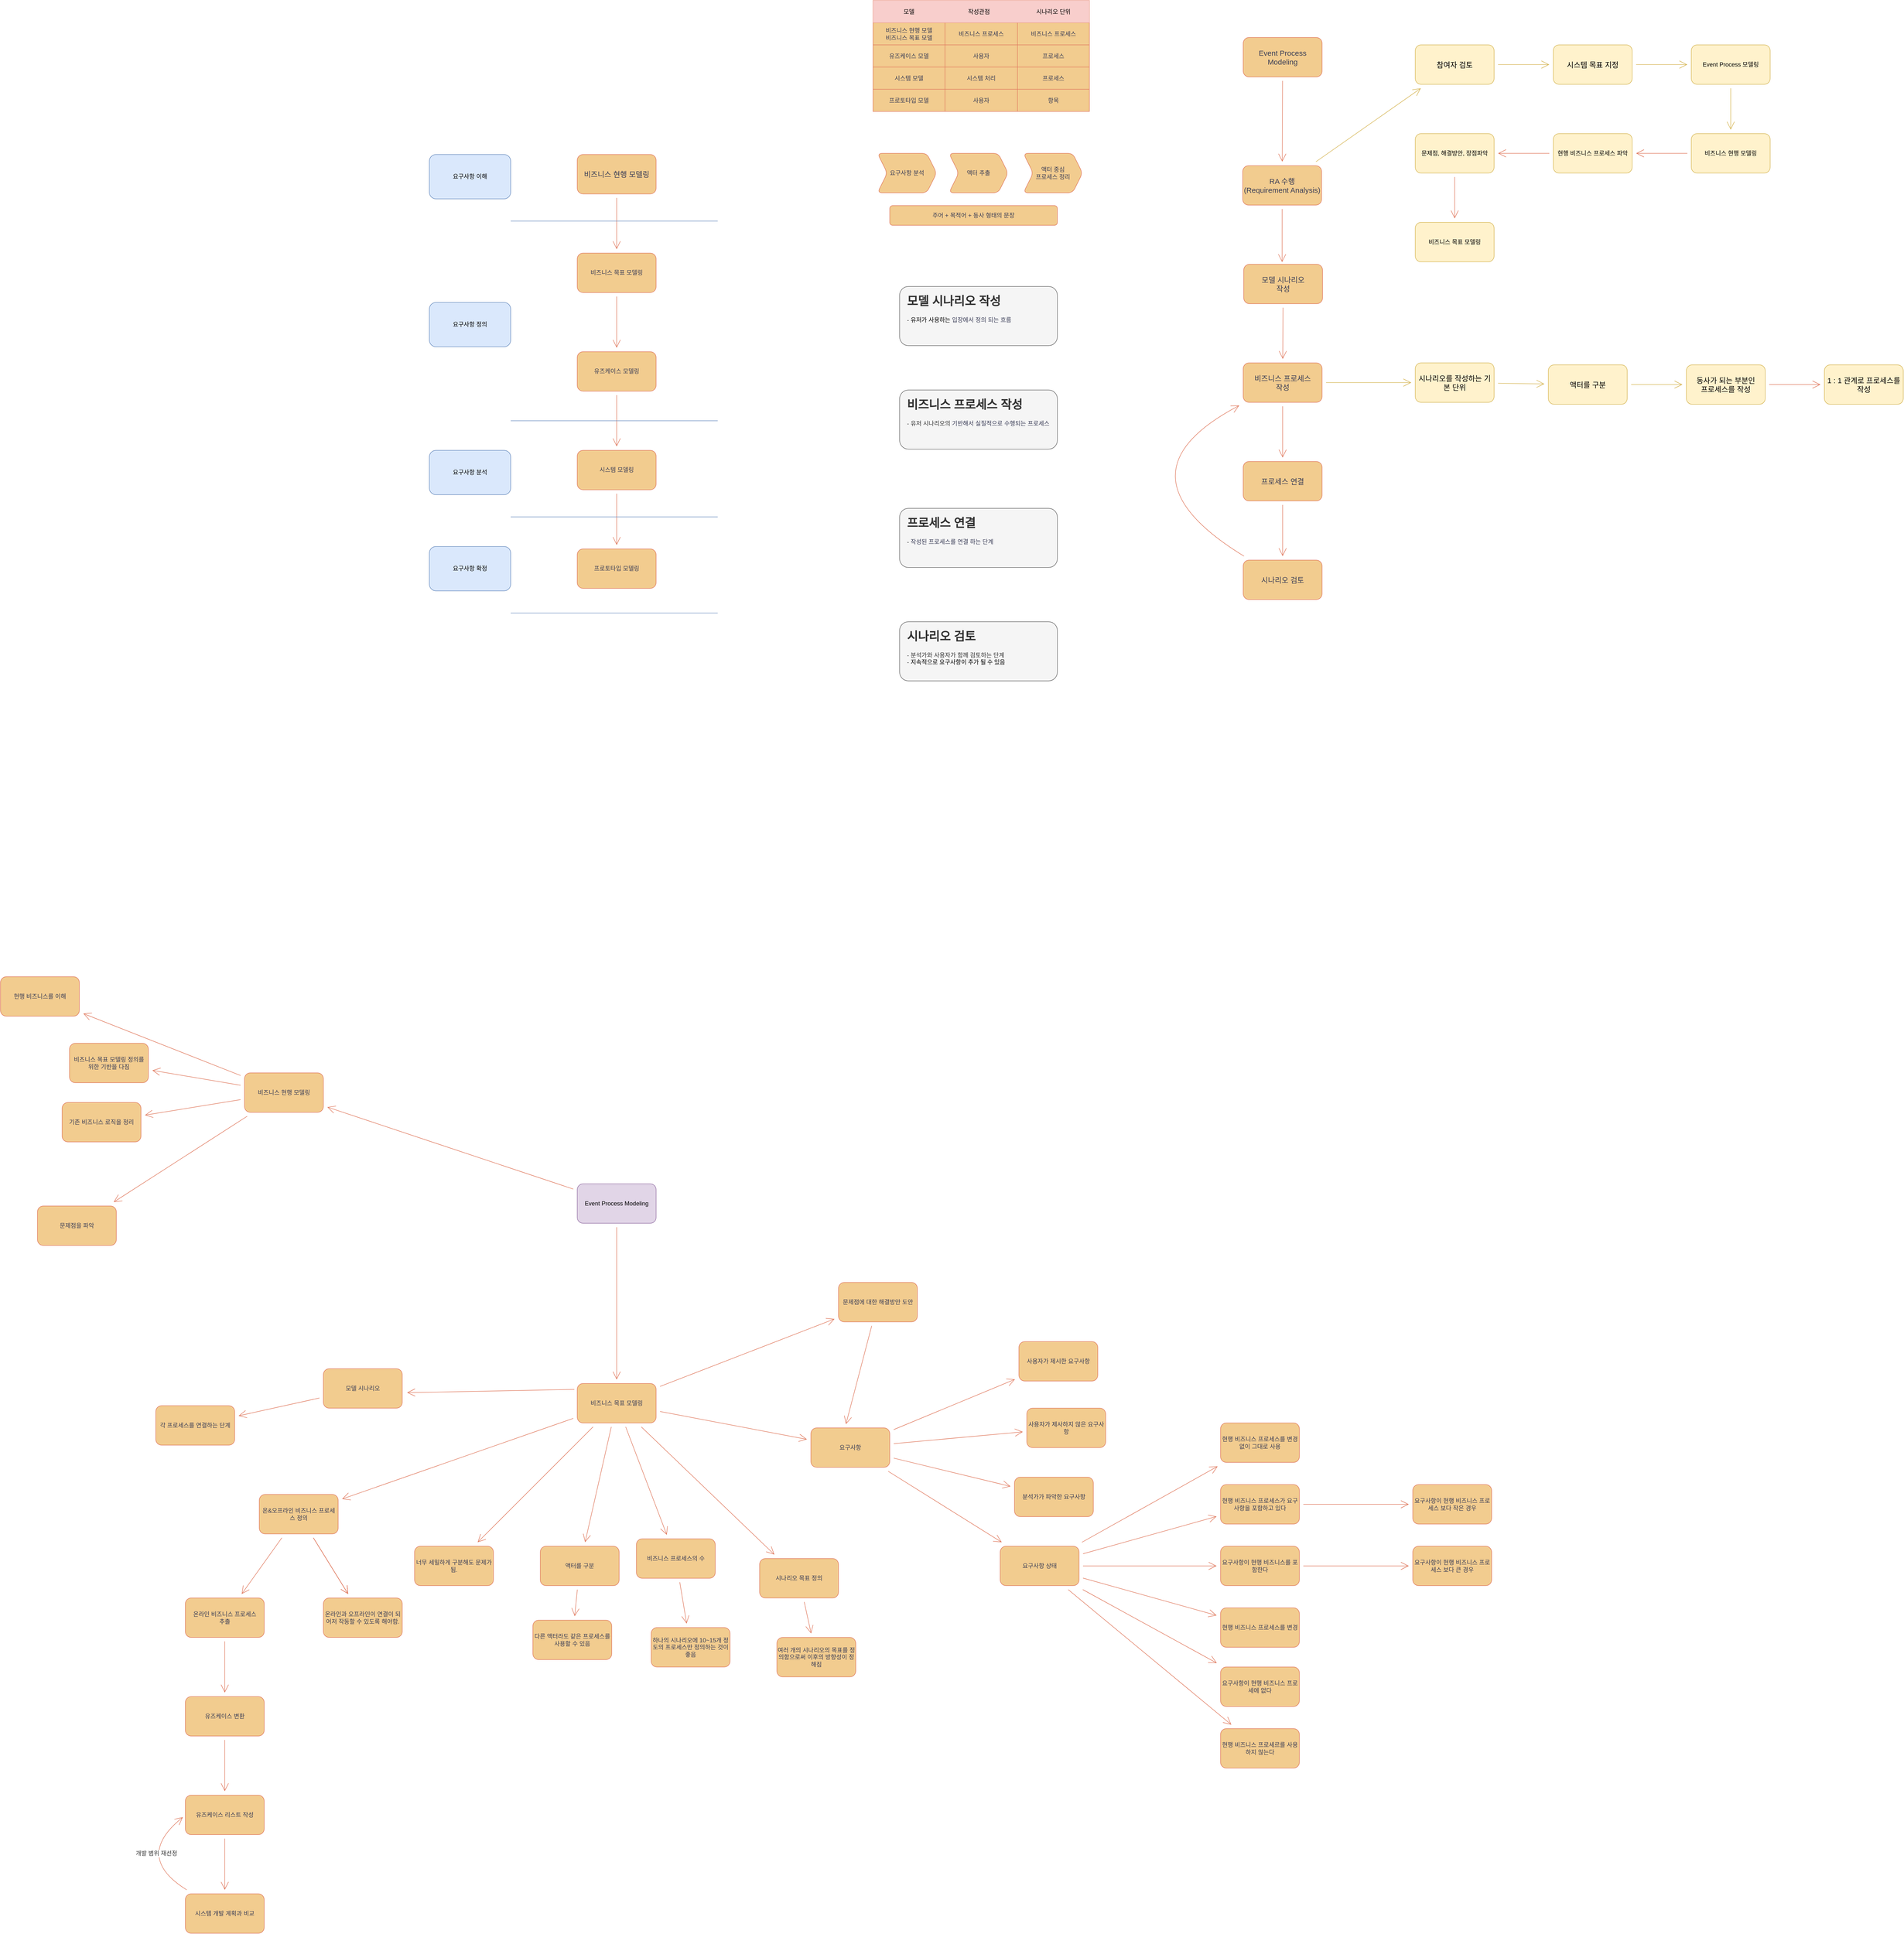 <mxfile version="22.1.9" type="github">
  <diagram name="페이지-1" id="dvB39oBr4QtcS7D_-clN">
    <mxGraphModel dx="4717" dy="1934" grid="1" gridSize="15" guides="1" tooltips="1" connect="1" arrows="1" fold="1" page="0" pageScale="1" pageWidth="827" pageHeight="1169" math="0" shadow="0">
      <root>
        <mxCell id="0" />
        <mxCell id="1" parent="0" />
        <mxCell id="vL9_h5r1cBpTkOoQFscT-86" value="" style="edgeStyle=none;curved=1;rounded=0;orthogonalLoop=1;jettySize=auto;html=1;strokeColor=#E07A5F;fontFamily=Helvetica;fontSize=12;fontColor=#333333;endArrow=open;startSize=14;endSize=14;sourcePerimeterSpacing=8;targetPerimeterSpacing=8;fillColor=#F2CC8F;" edge="1" parent="1" source="vL9_h5r1cBpTkOoQFscT-1" target="vL9_h5r1cBpTkOoQFscT-85">
          <mxGeometry relative="1" as="geometry" />
        </mxCell>
        <mxCell id="vL9_h5r1cBpTkOoQFscT-1" value="&lt;span style=&quot;font-size: 15px;&quot;&gt;Event Process&lt;br&gt;Modeling&lt;br&gt;&lt;/span&gt;" style="rounded=1;whiteSpace=wrap;html=1;labelBackgroundColor=none;fillColor=#F2CC8F;strokeColor=#E07A5F;fontColor=#393C56;" vertex="1" parent="1">
          <mxGeometry x="706" y="-120" width="160" height="80" as="geometry" />
        </mxCell>
        <mxCell id="vL9_h5r1cBpTkOoQFscT-7" value="" style="edgeStyle=none;curved=1;rounded=0;orthogonalLoop=1;jettySize=auto;html=1;strokeColor=#E07A5F;fontFamily=Helvetica;fontSize=12;fontColor=default;endArrow=open;startSize=14;endSize=14;sourcePerimeterSpacing=8;targetPerimeterSpacing=8;labelBackgroundColor=none;" edge="1" parent="1" source="vL9_h5r1cBpTkOoQFscT-4" target="vL9_h5r1cBpTkOoQFscT-6">
          <mxGeometry relative="1" as="geometry" />
        </mxCell>
        <mxCell id="vL9_h5r1cBpTkOoQFscT-4" value="&lt;span style=&quot;font-size: 15px;&quot;&gt;모델 시나리오&lt;br&gt;작성&lt;br&gt;&lt;/span&gt;" style="rounded=1;whiteSpace=wrap;html=1;labelBackgroundColor=none;fillColor=#F2CC8F;strokeColor=#E07A5F;fontColor=#393C56;" vertex="1" parent="1">
          <mxGeometry x="707" y="340" width="160" height="80" as="geometry" />
        </mxCell>
        <mxCell id="vL9_h5r1cBpTkOoQFscT-38" value="" style="edgeStyle=none;curved=1;rounded=0;orthogonalLoop=1;jettySize=auto;html=1;strokeColor=#d6b656;fontFamily=Helvetica;fontSize=12;fontColor=#393C56;endArrow=open;startSize=14;endSize=14;sourcePerimeterSpacing=8;targetPerimeterSpacing=8;fillColor=#fff2cc;" edge="1" parent="1" source="vL9_h5r1cBpTkOoQFscT-6" target="vL9_h5r1cBpTkOoQFscT-37">
          <mxGeometry relative="1" as="geometry" />
        </mxCell>
        <mxCell id="vL9_h5r1cBpTkOoQFscT-61" value="" style="edgeStyle=none;curved=1;rounded=0;orthogonalLoop=1;jettySize=auto;html=1;strokeColor=#E07A5F;fontFamily=Helvetica;fontSize=12;fontColor=#393C56;endArrow=open;startSize=14;endSize=14;sourcePerimeterSpacing=8;targetPerimeterSpacing=8;fillColor=#F2CC8F;" edge="1" parent="1" source="vL9_h5r1cBpTkOoQFscT-6" target="vL9_h5r1cBpTkOoQFscT-60">
          <mxGeometry relative="1" as="geometry" />
        </mxCell>
        <mxCell id="vL9_h5r1cBpTkOoQFscT-6" value="&lt;font style=&quot;font-size: 15px;&quot;&gt;비즈니스 프로세스&lt;br&gt;작성&lt;br&gt;&lt;/font&gt;" style="rounded=1;whiteSpace=wrap;html=1;labelBackgroundColor=none;fillColor=#F2CC8F;strokeColor=#E07A5F;fontColor=#393C56;" vertex="1" parent="1">
          <mxGeometry x="706" y="540" width="160" height="80" as="geometry" />
        </mxCell>
        <mxCell id="vL9_h5r1cBpTkOoQFscT-15" value="" style="shape=table;startSize=0;container=1;collapsible=0;childLayout=tableLayout;rounded=1;labelBackgroundColor=none;strokeColor=#E07A5F;align=center;verticalAlign=middle;fontFamily=Helvetica;fontSize=12;fontColor=#393C56;fillColor=#F2CC8F;html=1;" vertex="1" parent="1">
          <mxGeometry x="-45" y="-195" width="439" height="225" as="geometry" />
        </mxCell>
        <mxCell id="vL9_h5r1cBpTkOoQFscT-16" value="" style="shape=tableRow;horizontal=0;startSize=0;swimlaneHead=0;swimlaneBody=0;strokeColor=inherit;top=0;left=0;bottom=0;right=0;collapsible=0;dropTarget=0;fillColor=none;points=[[0,0.5],[1,0.5]];portConstraint=eastwest;rounded=1;labelBackgroundColor=none;align=center;verticalAlign=middle;fontFamily=Helvetica;fontSize=12;fontColor=#393C56;html=1;" vertex="1" parent="vL9_h5r1cBpTkOoQFscT-15">
          <mxGeometry width="439" height="45" as="geometry" />
        </mxCell>
        <mxCell id="vL9_h5r1cBpTkOoQFscT-17" value="모델" style="shape=partialRectangle;html=1;whiteSpace=wrap;connectable=0;strokeColor=#b85450;overflow=hidden;fillColor=#f8cecc;top=0;left=0;bottom=0;right=0;pointerEvents=1;rounded=1;labelBackgroundColor=none;align=center;verticalAlign=middle;fontFamily=Helvetica;fontSize=12;" vertex="1" parent="vL9_h5r1cBpTkOoQFscT-16">
          <mxGeometry width="146" height="45" as="geometry">
            <mxRectangle width="146" height="45" as="alternateBounds" />
          </mxGeometry>
        </mxCell>
        <mxCell id="vL9_h5r1cBpTkOoQFscT-18" value="작성관점&lt;span style=&quot;white-space: pre;&quot;&gt;&#x9;&lt;/span&gt;" style="shape=partialRectangle;html=1;whiteSpace=wrap;connectable=0;strokeColor=#b85450;overflow=hidden;fillColor=#f8cecc;top=0;left=0;bottom=0;right=0;pointerEvents=1;rounded=1;labelBackgroundColor=none;align=center;verticalAlign=middle;fontFamily=Helvetica;fontSize=12;" vertex="1" parent="vL9_h5r1cBpTkOoQFscT-16">
          <mxGeometry x="146" width="147" height="45" as="geometry">
            <mxRectangle width="147" height="45" as="alternateBounds" />
          </mxGeometry>
        </mxCell>
        <mxCell id="vL9_h5r1cBpTkOoQFscT-19" value="시나리오 단위" style="shape=partialRectangle;html=1;whiteSpace=wrap;connectable=0;strokeColor=#b85450;overflow=hidden;fillColor=#f8cecc;top=0;left=0;bottom=0;right=0;pointerEvents=1;rounded=1;labelBackgroundColor=none;align=center;verticalAlign=middle;fontFamily=Helvetica;fontSize=12;" vertex="1" parent="vL9_h5r1cBpTkOoQFscT-16">
          <mxGeometry x="293" width="146" height="45" as="geometry">
            <mxRectangle width="146" height="45" as="alternateBounds" />
          </mxGeometry>
        </mxCell>
        <mxCell id="vL9_h5r1cBpTkOoQFscT-20" value="" style="shape=tableRow;horizontal=0;startSize=0;swimlaneHead=0;swimlaneBody=0;strokeColor=inherit;top=0;left=0;bottom=0;right=0;collapsible=0;dropTarget=0;fillColor=none;points=[[0,0.5],[1,0.5]];portConstraint=eastwest;rounded=1;labelBackgroundColor=none;align=center;verticalAlign=middle;fontFamily=Helvetica;fontSize=12;fontColor=#393C56;html=1;" vertex="1" parent="vL9_h5r1cBpTkOoQFscT-15">
          <mxGeometry y="45" width="439" height="45" as="geometry" />
        </mxCell>
        <mxCell id="vL9_h5r1cBpTkOoQFscT-21" value="비즈니스 현행 모델&lt;br&gt;비즈니스 목표 모델" style="shape=partialRectangle;html=1;whiteSpace=wrap;connectable=0;strokeColor=inherit;overflow=hidden;fillColor=none;top=0;left=0;bottom=0;right=0;pointerEvents=1;rounded=1;labelBackgroundColor=none;align=center;verticalAlign=middle;fontFamily=Helvetica;fontSize=12;fontColor=#393C56;" vertex="1" parent="vL9_h5r1cBpTkOoQFscT-20">
          <mxGeometry width="146" height="45" as="geometry">
            <mxRectangle width="146" height="45" as="alternateBounds" />
          </mxGeometry>
        </mxCell>
        <mxCell id="vL9_h5r1cBpTkOoQFscT-22" value="비즈니스 프로세스" style="shape=partialRectangle;html=1;whiteSpace=wrap;connectable=0;strokeColor=inherit;overflow=hidden;fillColor=none;top=0;left=0;bottom=0;right=0;pointerEvents=1;rounded=1;labelBackgroundColor=none;align=center;verticalAlign=middle;fontFamily=Helvetica;fontSize=12;fontColor=#393C56;" vertex="1" parent="vL9_h5r1cBpTkOoQFscT-20">
          <mxGeometry x="146" width="147" height="45" as="geometry">
            <mxRectangle width="147" height="45" as="alternateBounds" />
          </mxGeometry>
        </mxCell>
        <mxCell id="vL9_h5r1cBpTkOoQFscT-23" value="비즈니스 프로세스" style="shape=partialRectangle;html=1;whiteSpace=wrap;connectable=0;strokeColor=inherit;overflow=hidden;fillColor=none;top=0;left=0;bottom=0;right=0;pointerEvents=1;rounded=1;labelBackgroundColor=none;align=center;verticalAlign=middle;fontFamily=Helvetica;fontSize=12;fontColor=#393C56;" vertex="1" parent="vL9_h5r1cBpTkOoQFscT-20">
          <mxGeometry x="293" width="146" height="45" as="geometry">
            <mxRectangle width="146" height="45" as="alternateBounds" />
          </mxGeometry>
        </mxCell>
        <mxCell id="vL9_h5r1cBpTkOoQFscT-24" value="" style="shape=tableRow;horizontal=0;startSize=0;swimlaneHead=0;swimlaneBody=0;strokeColor=inherit;top=0;left=0;bottom=0;right=0;collapsible=0;dropTarget=0;fillColor=none;points=[[0,0.5],[1,0.5]];portConstraint=eastwest;rounded=1;labelBackgroundColor=none;align=center;verticalAlign=middle;fontFamily=Helvetica;fontSize=12;fontColor=#393C56;html=1;" vertex="1" parent="vL9_h5r1cBpTkOoQFscT-15">
          <mxGeometry y="90" width="439" height="45" as="geometry" />
        </mxCell>
        <mxCell id="vL9_h5r1cBpTkOoQFscT-25" value="유즈케이스 모델" style="shape=partialRectangle;html=1;whiteSpace=wrap;connectable=0;strokeColor=inherit;overflow=hidden;fillColor=none;top=0;left=0;bottom=0;right=0;pointerEvents=1;rounded=1;labelBackgroundColor=none;align=center;verticalAlign=middle;fontFamily=Helvetica;fontSize=12;fontColor=#393C56;" vertex="1" parent="vL9_h5r1cBpTkOoQFscT-24">
          <mxGeometry width="146" height="45" as="geometry">
            <mxRectangle width="146" height="45" as="alternateBounds" />
          </mxGeometry>
        </mxCell>
        <mxCell id="vL9_h5r1cBpTkOoQFscT-26" value="사용자" style="shape=partialRectangle;html=1;whiteSpace=wrap;connectable=0;strokeColor=inherit;overflow=hidden;fillColor=none;top=0;left=0;bottom=0;right=0;pointerEvents=1;rounded=1;labelBackgroundColor=none;align=center;verticalAlign=middle;fontFamily=Helvetica;fontSize=12;fontColor=#393C56;" vertex="1" parent="vL9_h5r1cBpTkOoQFscT-24">
          <mxGeometry x="146" width="147" height="45" as="geometry">
            <mxRectangle width="147" height="45" as="alternateBounds" />
          </mxGeometry>
        </mxCell>
        <mxCell id="vL9_h5r1cBpTkOoQFscT-27" value="프로세스" style="shape=partialRectangle;html=1;whiteSpace=wrap;connectable=0;strokeColor=inherit;overflow=hidden;fillColor=none;top=0;left=0;bottom=0;right=0;pointerEvents=1;rounded=1;labelBackgroundColor=none;align=center;verticalAlign=middle;fontFamily=Helvetica;fontSize=12;fontColor=#393C56;" vertex="1" parent="vL9_h5r1cBpTkOoQFscT-24">
          <mxGeometry x="293" width="146" height="45" as="geometry">
            <mxRectangle width="146" height="45" as="alternateBounds" />
          </mxGeometry>
        </mxCell>
        <mxCell id="vL9_h5r1cBpTkOoQFscT-28" value="" style="shape=tableRow;horizontal=0;startSize=0;swimlaneHead=0;swimlaneBody=0;strokeColor=inherit;top=0;left=0;bottom=0;right=0;collapsible=0;dropTarget=0;fillColor=none;points=[[0,0.5],[1,0.5]];portConstraint=eastwest;rounded=1;labelBackgroundColor=none;align=center;verticalAlign=middle;fontFamily=Helvetica;fontSize=12;fontColor=#393C56;html=1;" vertex="1" parent="vL9_h5r1cBpTkOoQFscT-15">
          <mxGeometry y="135" width="439" height="45" as="geometry" />
        </mxCell>
        <mxCell id="vL9_h5r1cBpTkOoQFscT-29" value="시스템 모델" style="shape=partialRectangle;html=1;whiteSpace=wrap;connectable=0;strokeColor=inherit;overflow=hidden;fillColor=none;top=0;left=0;bottom=0;right=0;pointerEvents=1;rounded=1;labelBackgroundColor=none;align=center;verticalAlign=middle;fontFamily=Helvetica;fontSize=12;fontColor=#393C56;" vertex="1" parent="vL9_h5r1cBpTkOoQFscT-28">
          <mxGeometry width="146" height="45" as="geometry">
            <mxRectangle width="146" height="45" as="alternateBounds" />
          </mxGeometry>
        </mxCell>
        <mxCell id="vL9_h5r1cBpTkOoQFscT-30" value="시스템 처리" style="shape=partialRectangle;html=1;whiteSpace=wrap;connectable=0;strokeColor=inherit;overflow=hidden;fillColor=none;top=0;left=0;bottom=0;right=0;pointerEvents=1;rounded=1;labelBackgroundColor=none;align=center;verticalAlign=middle;fontFamily=Helvetica;fontSize=12;fontColor=#393C56;" vertex="1" parent="vL9_h5r1cBpTkOoQFscT-28">
          <mxGeometry x="146" width="147" height="45" as="geometry">
            <mxRectangle width="147" height="45" as="alternateBounds" />
          </mxGeometry>
        </mxCell>
        <mxCell id="vL9_h5r1cBpTkOoQFscT-31" value="프로세스" style="shape=partialRectangle;html=1;whiteSpace=wrap;connectable=0;strokeColor=inherit;overflow=hidden;fillColor=none;top=0;left=0;bottom=0;right=0;pointerEvents=1;rounded=1;labelBackgroundColor=none;align=center;verticalAlign=middle;fontFamily=Helvetica;fontSize=12;fontColor=#393C56;" vertex="1" parent="vL9_h5r1cBpTkOoQFscT-28">
          <mxGeometry x="293" width="146" height="45" as="geometry">
            <mxRectangle width="146" height="45" as="alternateBounds" />
          </mxGeometry>
        </mxCell>
        <mxCell id="vL9_h5r1cBpTkOoQFscT-32" style="shape=tableRow;horizontal=0;startSize=0;swimlaneHead=0;swimlaneBody=0;strokeColor=inherit;top=0;left=0;bottom=0;right=0;collapsible=0;dropTarget=0;fillColor=none;points=[[0,0.5],[1,0.5]];portConstraint=eastwest;rounded=1;labelBackgroundColor=none;align=center;verticalAlign=middle;fontFamily=Helvetica;fontSize=12;fontColor=#393C56;html=1;" vertex="1" parent="vL9_h5r1cBpTkOoQFscT-15">
          <mxGeometry y="180" width="439" height="45" as="geometry" />
        </mxCell>
        <mxCell id="vL9_h5r1cBpTkOoQFscT-33" value="프로토타입 모델" style="shape=partialRectangle;html=1;whiteSpace=wrap;connectable=0;strokeColor=inherit;overflow=hidden;fillColor=none;top=0;left=0;bottom=0;right=0;pointerEvents=1;rounded=1;labelBackgroundColor=none;align=center;verticalAlign=middle;fontFamily=Helvetica;fontSize=12;fontColor=#393C56;" vertex="1" parent="vL9_h5r1cBpTkOoQFscT-32">
          <mxGeometry width="146" height="45" as="geometry">
            <mxRectangle width="146" height="45" as="alternateBounds" />
          </mxGeometry>
        </mxCell>
        <mxCell id="vL9_h5r1cBpTkOoQFscT-34" value="사용자" style="shape=partialRectangle;html=1;whiteSpace=wrap;connectable=0;strokeColor=inherit;overflow=hidden;fillColor=none;top=0;left=0;bottom=0;right=0;pointerEvents=1;rounded=1;labelBackgroundColor=none;align=center;verticalAlign=middle;fontFamily=Helvetica;fontSize=12;fontColor=#393C56;" vertex="1" parent="vL9_h5r1cBpTkOoQFscT-32">
          <mxGeometry x="146" width="147" height="45" as="geometry">
            <mxRectangle width="147" height="45" as="alternateBounds" />
          </mxGeometry>
        </mxCell>
        <mxCell id="vL9_h5r1cBpTkOoQFscT-35" value="항목" style="shape=partialRectangle;html=1;whiteSpace=wrap;connectable=0;strokeColor=inherit;overflow=hidden;fillColor=none;top=0;left=0;bottom=0;right=0;pointerEvents=1;rounded=1;labelBackgroundColor=none;align=center;verticalAlign=middle;fontFamily=Helvetica;fontSize=12;fontColor=#393C56;" vertex="1" parent="vL9_h5r1cBpTkOoQFscT-32">
          <mxGeometry x="293" width="146" height="45" as="geometry">
            <mxRectangle width="146" height="45" as="alternateBounds" />
          </mxGeometry>
        </mxCell>
        <mxCell id="vL9_h5r1cBpTkOoQFscT-44" value="" style="edgeStyle=none;curved=1;rounded=0;orthogonalLoop=1;jettySize=auto;html=1;strokeColor=#d6b656;fontFamily=Helvetica;fontSize=12;fontColor=#393C56;endArrow=open;startSize=14;endSize=14;sourcePerimeterSpacing=8;targetPerimeterSpacing=8;fillColor=#fff2cc;" edge="1" parent="1" source="vL9_h5r1cBpTkOoQFscT-37" target="vL9_h5r1cBpTkOoQFscT-43">
          <mxGeometry relative="1" as="geometry" />
        </mxCell>
        <mxCell id="vL9_h5r1cBpTkOoQFscT-37" value="&lt;font style=&quot;font-size: 15px;&quot;&gt;시나리오를 작성하는 기본 단위&lt;/font&gt;" style="rounded=1;whiteSpace=wrap;html=1;labelBackgroundColor=none;fillColor=#fff2cc;strokeColor=#d6b656;" vertex="1" parent="1">
          <mxGeometry x="1055" y="540" width="160" height="80" as="geometry" />
        </mxCell>
        <mxCell id="vL9_h5r1cBpTkOoQFscT-39" value="요구사항 분석" style="shape=step;perimeter=stepPerimeter;whiteSpace=wrap;html=1;fixedSize=1;rounded=1;labelBackgroundColor=none;strokeColor=#E07A5F;align=center;verticalAlign=middle;fontFamily=Helvetica;fontSize=12;fontColor=#393C56;fillColor=#F2CC8F;" vertex="1" parent="1">
          <mxGeometry x="-36" y="115" width="120" height="80" as="geometry" />
        </mxCell>
        <mxCell id="vL9_h5r1cBpTkOoQFscT-40" value="액터 추출" style="shape=step;perimeter=stepPerimeter;whiteSpace=wrap;html=1;fixedSize=1;rounded=1;labelBackgroundColor=none;strokeColor=#E07A5F;align=center;verticalAlign=middle;fontFamily=Helvetica;fontSize=12;fontColor=#393C56;fillColor=#F2CC8F;" vertex="1" parent="1">
          <mxGeometry x="109" y="115" width="120" height="80" as="geometry" />
        </mxCell>
        <mxCell id="vL9_h5r1cBpTkOoQFscT-41" value="액터 중심&lt;br&gt;프로세스 정리" style="shape=step;perimeter=stepPerimeter;whiteSpace=wrap;html=1;fixedSize=1;rounded=1;labelBackgroundColor=none;strokeColor=#E07A5F;align=center;verticalAlign=middle;fontFamily=Helvetica;fontSize=12;fontColor=#393C56;fillColor=#F2CC8F;" vertex="1" parent="1">
          <mxGeometry x="260" y="115" width="120" height="80" as="geometry" />
        </mxCell>
        <mxCell id="vL9_h5r1cBpTkOoQFscT-42" value="주어 + 목적어 + 동사 형태의 문장" style="whiteSpace=wrap;html=1;rounded=1;labelBackgroundColor=none;strokeColor=#E07A5F;align=center;verticalAlign=middle;fontFamily=Helvetica;fontSize=12;fontColor=#393C56;fillColor=#F2CC8F;" vertex="1" parent="1">
          <mxGeometry x="-11" y="221" width="340" height="40" as="geometry" />
        </mxCell>
        <mxCell id="vL9_h5r1cBpTkOoQFscT-47" value="" style="edgeStyle=none;curved=1;rounded=0;orthogonalLoop=1;jettySize=auto;html=1;strokeColor=#d6b656;fontFamily=Helvetica;fontSize=12;fontColor=#393C56;endArrow=open;startSize=14;endSize=14;sourcePerimeterSpacing=8;targetPerimeterSpacing=8;fillColor=#fff2cc;" edge="1" parent="1" source="vL9_h5r1cBpTkOoQFscT-43" target="vL9_h5r1cBpTkOoQFscT-46">
          <mxGeometry relative="1" as="geometry" />
        </mxCell>
        <mxCell id="vL9_h5r1cBpTkOoQFscT-43" value="&lt;span style=&quot;font-size: 15px;&quot;&gt;액터를 구분&lt;/span&gt;" style="rounded=1;whiteSpace=wrap;html=1;labelBackgroundColor=none;fillColor=#fff2cc;strokeColor=#d6b656;" vertex="1" parent="1">
          <mxGeometry x="1325" y="544" width="160" height="80" as="geometry" />
        </mxCell>
        <mxCell id="vL9_h5r1cBpTkOoQFscT-104" value="" style="edgeStyle=none;curved=1;rounded=0;orthogonalLoop=1;jettySize=auto;html=1;strokeColor=#E07A5F;fontFamily=Helvetica;fontSize=12;fontColor=#333333;endArrow=open;startSize=14;endSize=14;sourcePerimeterSpacing=8;targetPerimeterSpacing=8;fillColor=#F2CC8F;" edge="1" parent="1" source="vL9_h5r1cBpTkOoQFscT-46" target="vL9_h5r1cBpTkOoQFscT-103">
          <mxGeometry relative="1" as="geometry" />
        </mxCell>
        <mxCell id="vL9_h5r1cBpTkOoQFscT-46" value="&lt;span style=&quot;font-size: 15px;&quot;&gt;동사가 되는 부분인&lt;br&gt;프로세스를 작성&lt;br&gt;&lt;/span&gt;" style="rounded=1;whiteSpace=wrap;html=1;labelBackgroundColor=none;fillColor=#fff2cc;strokeColor=#d6b656;" vertex="1" parent="1">
          <mxGeometry x="1605" y="544" width="160" height="80" as="geometry" />
        </mxCell>
        <mxCell id="vL9_h5r1cBpTkOoQFscT-65" value="" style="edgeStyle=none;curved=1;rounded=0;orthogonalLoop=1;jettySize=auto;html=1;strokeColor=#E07A5F;fontFamily=Helvetica;fontSize=12;fontColor=#393C56;endArrow=open;startSize=14;endSize=14;sourcePerimeterSpacing=8;targetPerimeterSpacing=8;fillColor=#F2CC8F;" edge="1" parent="1" source="vL9_h5r1cBpTkOoQFscT-60" target="vL9_h5r1cBpTkOoQFscT-64">
          <mxGeometry relative="1" as="geometry" />
        </mxCell>
        <mxCell id="vL9_h5r1cBpTkOoQFscT-60" value="&lt;font style=&quot;font-size: 15px;&quot;&gt;프로세스 연결&lt;/font&gt;" style="rounded=1;whiteSpace=wrap;html=1;labelBackgroundColor=none;fillColor=#F2CC8F;strokeColor=#E07A5F;fontColor=#393C56;" vertex="1" parent="1">
          <mxGeometry x="706" y="740" width="160" height="80" as="geometry" />
        </mxCell>
        <mxCell id="vL9_h5r1cBpTkOoQFscT-70" style="edgeStyle=none;curved=1;rounded=0;orthogonalLoop=1;jettySize=auto;html=1;strokeColor=#E07A5F;fontFamily=Helvetica;fontSize=12;fontColor=#393C56;endArrow=open;startSize=14;endSize=14;sourcePerimeterSpacing=8;targetPerimeterSpacing=8;fillColor=#F2CC8F;" edge="1" parent="1" source="vL9_h5r1cBpTkOoQFscT-64" target="vL9_h5r1cBpTkOoQFscT-6">
          <mxGeometry relative="1" as="geometry">
            <Array as="points">
              <mxPoint x="435" y="765" />
            </Array>
          </mxGeometry>
        </mxCell>
        <mxCell id="vL9_h5r1cBpTkOoQFscT-64" value="&lt;span style=&quot;font-size: 15px;&quot;&gt;시나리오 검토&lt;/span&gt;" style="rounded=1;whiteSpace=wrap;html=1;labelBackgroundColor=none;fillColor=#F2CC8F;strokeColor=#E07A5F;fontColor=#393C56;" vertex="1" parent="1">
          <mxGeometry x="706" y="940" width="160" height="80" as="geometry" />
        </mxCell>
        <mxCell id="vL9_h5r1cBpTkOoQFscT-76" value="&lt;h1&gt;시나리오 검토&lt;/h1&gt;- 분석가와 사용자가 함께 검토하는 단계&lt;br&gt;-&amp;nbsp;&lt;span style=&quot;color: rgb(0, 0, 0); font-family: Tahoma; text-align: center;&quot;&gt;지속적으로 요구사항이 추가 될 수 있음&lt;/span&gt;&lt;span style=&quot;background-color: initial;&quot;&gt;&lt;br&gt;&lt;/span&gt;" style="text;html=1;spacing=15;spacingTop=-20;whiteSpace=wrap;overflow=hidden;rounded=1;fontSize=12;fontFamily=Helvetica;verticalAlign=top;fillColor=#f5f5f5;fontColor=#333333;strokeColor=#666666;" vertex="1" parent="1">
          <mxGeometry x="9" y="1065" width="320" height="120" as="geometry" />
        </mxCell>
        <mxCell id="vL9_h5r1cBpTkOoQFscT-79" value="&lt;h1&gt;프로세스 연결&lt;/h1&gt;-&amp;nbsp;&lt;span style=&quot;border-color: var(--border-color); text-align: center; color: rgb(57, 60, 86);&quot;&gt;작성된 프로세스를&amp;nbsp;&lt;/span&gt;&lt;span style=&quot;border-color: var(--border-color); text-align: center; color: rgb(57, 60, 86);&quot;&gt;연결 하는 단계&lt;/span&gt;&lt;span style=&quot;background-color: initial;&quot;&gt;&lt;br&gt;&lt;/span&gt;" style="text;html=1;spacing=15;spacingTop=-20;whiteSpace=wrap;overflow=hidden;rounded=1;fontSize=12;fontFamily=Helvetica;verticalAlign=top;fillColor=#f5f5f5;fontColor=#333333;strokeColor=#666666;" vertex="1" parent="1">
          <mxGeometry x="9" y="835" width="320" height="120" as="geometry" />
        </mxCell>
        <mxCell id="vL9_h5r1cBpTkOoQFscT-80" value="&lt;h1&gt;비즈니스 프로세스 작성&lt;/h1&gt;-&amp;nbsp;유저 시나리오의&amp;nbsp;&lt;span style=&quot;border-color: var(--border-color); text-align: center; color: rgb(57, 60, 86);&quot;&gt;기반해서 실질적으로&amp;nbsp;&lt;/span&gt;&lt;span style=&quot;border-color: var(--border-color); text-align: center; color: rgb(57, 60, 86);&quot;&gt;수행되는 프로세스&lt;/span&gt;&lt;span style=&quot;background-color: initial;&quot;&gt;&lt;br&gt;&lt;/span&gt;" style="text;html=1;spacing=15;spacingTop=-20;whiteSpace=wrap;overflow=hidden;rounded=1;fontSize=12;fontFamily=Helvetica;verticalAlign=top;fillColor=#f5f5f5;fontColor=#333333;strokeColor=#666666;" vertex="1" parent="1">
          <mxGeometry x="9" y="595" width="320" height="120" as="geometry" />
        </mxCell>
        <mxCell id="vL9_h5r1cBpTkOoQFscT-81" value="&lt;h1&gt;모델 시나리오 작성&lt;/h1&gt;-&amp;nbsp;&lt;span style=&quot;color: rgb(0, 0, 0); text-align: center;&quot;&gt;유저가 사용하는&amp;nbsp;&lt;/span&gt;&lt;span style=&quot;border-color: var(--border-color); text-align: center; color: rgb(57, 60, 86);&quot;&gt;입장에서 정의 되는&amp;nbsp;&lt;/span&gt;&lt;span style=&quot;border-color: var(--border-color); text-align: center; color: rgb(57, 60, 86);&quot;&gt;흐름&lt;/span&gt;&lt;span style=&quot;background-color: initial;&quot;&gt;&lt;br&gt;&lt;/span&gt;" style="text;html=1;spacing=15;spacingTop=-20;whiteSpace=wrap;overflow=hidden;rounded=1;fontSize=12;fontFamily=Helvetica;verticalAlign=top;fillColor=#f5f5f5;fontColor=#333333;strokeColor=#666666;" vertex="1" parent="1">
          <mxGeometry x="9" y="385" width="320" height="120" as="geometry" />
        </mxCell>
        <mxCell id="vL9_h5r1cBpTkOoQFscT-90" value="" style="edgeStyle=none;curved=1;rounded=0;orthogonalLoop=1;jettySize=auto;html=1;strokeColor=#d6b656;fontFamily=Helvetica;fontSize=12;fontColor=#333333;endArrow=open;startSize=14;endSize=14;sourcePerimeterSpacing=8;targetPerimeterSpacing=8;fillColor=#fff2cc;" edge="1" parent="1" source="vL9_h5r1cBpTkOoQFscT-85" target="vL9_h5r1cBpTkOoQFscT-89">
          <mxGeometry relative="1" as="geometry" />
        </mxCell>
        <mxCell id="vL9_h5r1cBpTkOoQFscT-85" value="&lt;span style=&quot;font-size: 15px;&quot;&gt;RA 수행&lt;br&gt;(Requirement Analysis)&lt;br&gt;&lt;/span&gt;" style="rounded=1;whiteSpace=wrap;html=1;labelBackgroundColor=none;fillColor=#F2CC8F;strokeColor=#E07A5F;fontColor=#393C56;" vertex="1" parent="1">
          <mxGeometry x="705" y="140" width="160" height="80" as="geometry" />
        </mxCell>
        <mxCell id="vL9_h5r1cBpTkOoQFscT-92" value="" style="edgeStyle=none;curved=1;rounded=0;orthogonalLoop=1;jettySize=auto;html=1;strokeColor=#d6b656;fontFamily=Helvetica;fontSize=12;fontColor=#333333;endArrow=open;startSize=14;endSize=14;sourcePerimeterSpacing=8;targetPerimeterSpacing=8;fillColor=#fff2cc;" edge="1" parent="1" source="vL9_h5r1cBpTkOoQFscT-89" target="vL9_h5r1cBpTkOoQFscT-91">
          <mxGeometry relative="1" as="geometry" />
        </mxCell>
        <mxCell id="vL9_h5r1cBpTkOoQFscT-89" value="&lt;span style=&quot;font-size: 15px;&quot;&gt;참여자 검토&lt;br&gt;&lt;/span&gt;" style="rounded=1;whiteSpace=wrap;html=1;labelBackgroundColor=none;fillColor=#fff2cc;strokeColor=#d6b656;" vertex="1" parent="1">
          <mxGeometry x="1055" y="-105" width="160" height="80" as="geometry" />
        </mxCell>
        <mxCell id="vL9_h5r1cBpTkOoQFscT-94" value="" style="edgeStyle=none;curved=1;rounded=0;orthogonalLoop=1;jettySize=auto;html=1;strokeColor=#d6b656;fontFamily=Helvetica;fontSize=12;fontColor=#333333;endArrow=open;startSize=14;endSize=14;sourcePerimeterSpacing=8;targetPerimeterSpacing=8;fillColor=#fff2cc;" edge="1" parent="1" source="vL9_h5r1cBpTkOoQFscT-91" target="vL9_h5r1cBpTkOoQFscT-93">
          <mxGeometry relative="1" as="geometry" />
        </mxCell>
        <mxCell id="vL9_h5r1cBpTkOoQFscT-91" value="&lt;span style=&quot;font-size: 15px;&quot;&gt;시스템 목표 지정&lt;br&gt;&lt;/span&gt;" style="rounded=1;whiteSpace=wrap;html=1;labelBackgroundColor=none;fillColor=#fff2cc;strokeColor=#d6b656;" vertex="1" parent="1">
          <mxGeometry x="1335" y="-105" width="160" height="80" as="geometry" />
        </mxCell>
        <mxCell id="vL9_h5r1cBpTkOoQFscT-100" value="" style="edgeStyle=none;curved=1;rounded=0;orthogonalLoop=1;jettySize=auto;html=1;strokeColor=#d6b656;fontFamily=Helvetica;fontSize=12;fontColor=#333333;endArrow=open;startSize=14;endSize=14;sourcePerimeterSpacing=8;targetPerimeterSpacing=8;fillColor=#fff2cc;" edge="1" parent="1" source="vL9_h5r1cBpTkOoQFscT-93" target="vL9_h5r1cBpTkOoQFscT-99">
          <mxGeometry relative="1" as="geometry" />
        </mxCell>
        <mxCell id="vL9_h5r1cBpTkOoQFscT-93" value="Event Process 모델링" style="rounded=1;whiteSpace=wrap;html=1;labelBackgroundColor=none;fillColor=#fff2cc;strokeColor=#d6b656;" vertex="1" parent="1">
          <mxGeometry x="1615" y="-105" width="160" height="80" as="geometry" />
        </mxCell>
        <mxCell id="vL9_h5r1cBpTkOoQFscT-98" style="edgeStyle=none;curved=1;rounded=0;orthogonalLoop=1;jettySize=auto;html=1;entryX=0.487;entryY=-0.054;entryDx=0;entryDy=0;entryPerimeter=0;strokeColor=#E07A5F;fontFamily=Helvetica;fontSize=12;fontColor=#333333;endArrow=open;startSize=14;endSize=14;sourcePerimeterSpacing=8;targetPerimeterSpacing=8;fillColor=#F2CC8F;" edge="1" parent="1" source="vL9_h5r1cBpTkOoQFscT-85" target="vL9_h5r1cBpTkOoQFscT-4">
          <mxGeometry relative="1" as="geometry" />
        </mxCell>
        <mxCell id="vL9_h5r1cBpTkOoQFscT-106" value="" style="edgeStyle=none;curved=1;rounded=0;orthogonalLoop=1;jettySize=auto;html=1;strokeColor=#E07A5F;fontFamily=Helvetica;fontSize=12;fontColor=#333333;endArrow=open;startSize=14;endSize=14;sourcePerimeterSpacing=8;targetPerimeterSpacing=8;fillColor=#F2CC8F;" edge="1" parent="1" source="vL9_h5r1cBpTkOoQFscT-99" target="vL9_h5r1cBpTkOoQFscT-105">
          <mxGeometry relative="1" as="geometry" />
        </mxCell>
        <mxCell id="vL9_h5r1cBpTkOoQFscT-99" value="비즈니스 현행 모델링" style="rounded=1;whiteSpace=wrap;html=1;labelBackgroundColor=none;fillColor=#fff2cc;strokeColor=#d6b656;" vertex="1" parent="1">
          <mxGeometry x="1615" y="75" width="160" height="80" as="geometry" />
        </mxCell>
        <mxCell id="vL9_h5r1cBpTkOoQFscT-103" value="&lt;span style=&quot;font-size: 15px;&quot;&gt;1 : 1 관계로 프로세스를 작성&lt;br&gt;&lt;/span&gt;" style="rounded=1;whiteSpace=wrap;html=1;labelBackgroundColor=none;fillColor=#fff2cc;strokeColor=#d6b656;" vertex="1" parent="1">
          <mxGeometry x="1885" y="544" width="160" height="80" as="geometry" />
        </mxCell>
        <mxCell id="vL9_h5r1cBpTkOoQFscT-109" value="" style="edgeStyle=none;curved=1;rounded=0;orthogonalLoop=1;jettySize=auto;html=1;strokeColor=#E07A5F;fontFamily=Helvetica;fontSize=12;fontColor=#333333;endArrow=open;startSize=14;endSize=14;sourcePerimeterSpacing=8;targetPerimeterSpacing=8;fillColor=#F2CC8F;" edge="1" parent="1" source="vL9_h5r1cBpTkOoQFscT-105" target="vL9_h5r1cBpTkOoQFscT-108">
          <mxGeometry relative="1" as="geometry" />
        </mxCell>
        <mxCell id="vL9_h5r1cBpTkOoQFscT-105" value="현행 비즈니스 프로세스 파악" style="rounded=1;whiteSpace=wrap;html=1;labelBackgroundColor=none;fillColor=#fff2cc;strokeColor=#d6b656;" vertex="1" parent="1">
          <mxGeometry x="1335" y="75" width="160" height="80" as="geometry" />
        </mxCell>
        <mxCell id="vL9_h5r1cBpTkOoQFscT-112" value="" style="edgeStyle=none;curved=1;rounded=0;orthogonalLoop=1;jettySize=auto;html=1;strokeColor=#E07A5F;fontFamily=Helvetica;fontSize=12;fontColor=#333333;endArrow=open;startSize=14;endSize=14;sourcePerimeterSpacing=8;targetPerimeterSpacing=8;fillColor=#F2CC8F;" edge="1" parent="1" source="vL9_h5r1cBpTkOoQFscT-108" target="vL9_h5r1cBpTkOoQFscT-111">
          <mxGeometry relative="1" as="geometry" />
        </mxCell>
        <mxCell id="vL9_h5r1cBpTkOoQFscT-108" value="문제점, 해결방안, 장점파악" style="rounded=1;whiteSpace=wrap;html=1;labelBackgroundColor=none;fillColor=#fff2cc;strokeColor=#d6b656;" vertex="1" parent="1">
          <mxGeometry x="1055" y="75" width="160" height="80" as="geometry" />
        </mxCell>
        <mxCell id="vL9_h5r1cBpTkOoQFscT-111" value="비즈니스 목표 모델링" style="rounded=1;whiteSpace=wrap;html=1;labelBackgroundColor=none;fillColor=#fff2cc;strokeColor=#d6b656;" vertex="1" parent="1">
          <mxGeometry x="1055" y="255" width="160" height="80" as="geometry" />
        </mxCell>
        <mxCell id="vL9_h5r1cBpTkOoQFscT-116" value="" style="edgeStyle=none;curved=1;rounded=0;orthogonalLoop=1;jettySize=auto;html=1;strokeColor=#E07A5F;fontFamily=Helvetica;fontSize=12;fontColor=#333333;endArrow=open;startSize=14;endSize=14;sourcePerimeterSpacing=8;targetPerimeterSpacing=8;fillColor=#F2CC8F;" edge="1" parent="1" source="vL9_h5r1cBpTkOoQFscT-113" target="vL9_h5r1cBpTkOoQFscT-115">
          <mxGeometry relative="1" as="geometry" />
        </mxCell>
        <mxCell id="vL9_h5r1cBpTkOoQFscT-113" value="&lt;span style=&quot;font-size: 15px;&quot;&gt;비즈니스 현행 모델링&lt;br&gt;&lt;/span&gt;" style="rounded=1;whiteSpace=wrap;html=1;labelBackgroundColor=none;fillColor=#F2CC8F;strokeColor=#E07A5F;fontColor=#393C56;" vertex="1" parent="1">
          <mxGeometry x="-645" y="117.33" width="160" height="80" as="geometry" />
        </mxCell>
        <mxCell id="vL9_h5r1cBpTkOoQFscT-118" value="" style="edgeStyle=none;curved=1;rounded=0;orthogonalLoop=1;jettySize=auto;html=1;strokeColor=#E07A5F;fontFamily=Helvetica;fontSize=12;fontColor=#333333;endArrow=open;startSize=14;endSize=14;sourcePerimeterSpacing=8;targetPerimeterSpacing=8;fillColor=#F2CC8F;" edge="1" parent="1" source="vL9_h5r1cBpTkOoQFscT-115" target="vL9_h5r1cBpTkOoQFscT-117">
          <mxGeometry relative="1" as="geometry" />
        </mxCell>
        <mxCell id="vL9_h5r1cBpTkOoQFscT-115" value="비즈니스 목표 모델링" style="rounded=1;whiteSpace=wrap;html=1;labelBackgroundColor=none;fillColor=#F2CC8F;strokeColor=#E07A5F;fontColor=#393C56;" vertex="1" parent="1">
          <mxGeometry x="-645" y="317.33" width="160" height="80" as="geometry" />
        </mxCell>
        <mxCell id="vL9_h5r1cBpTkOoQFscT-120" value="" style="edgeStyle=none;curved=1;rounded=0;orthogonalLoop=1;jettySize=auto;html=1;strokeColor=#E07A5F;fontFamily=Helvetica;fontSize=12;fontColor=#333333;endArrow=open;startSize=14;endSize=14;sourcePerimeterSpacing=8;targetPerimeterSpacing=8;fillColor=#F2CC8F;" edge="1" parent="1" source="vL9_h5r1cBpTkOoQFscT-117" target="vL9_h5r1cBpTkOoQFscT-119">
          <mxGeometry relative="1" as="geometry" />
        </mxCell>
        <mxCell id="vL9_h5r1cBpTkOoQFscT-117" value="유즈케이스 모델링" style="rounded=1;whiteSpace=wrap;html=1;labelBackgroundColor=none;fillColor=#F2CC8F;strokeColor=#E07A5F;fontColor=#393C56;" vertex="1" parent="1">
          <mxGeometry x="-645" y="517.33" width="160" height="80" as="geometry" />
        </mxCell>
        <mxCell id="vL9_h5r1cBpTkOoQFscT-122" value="" style="edgeStyle=none;curved=1;rounded=0;orthogonalLoop=1;jettySize=auto;html=1;strokeColor=#E07A5F;fontFamily=Helvetica;fontSize=12;fontColor=#333333;endArrow=open;startSize=14;endSize=14;sourcePerimeterSpacing=8;targetPerimeterSpacing=8;fillColor=#F2CC8F;" edge="1" parent="1" source="vL9_h5r1cBpTkOoQFscT-119" target="vL9_h5r1cBpTkOoQFscT-121">
          <mxGeometry relative="1" as="geometry" />
        </mxCell>
        <mxCell id="vL9_h5r1cBpTkOoQFscT-119" value="시스템 모델링" style="rounded=1;whiteSpace=wrap;html=1;labelBackgroundColor=none;fillColor=#F2CC8F;strokeColor=#E07A5F;fontColor=#393C56;" vertex="1" parent="1">
          <mxGeometry x="-645" y="717.33" width="160" height="80" as="geometry" />
        </mxCell>
        <mxCell id="vL9_h5r1cBpTkOoQFscT-121" value="프로토타입 모델링" style="rounded=1;whiteSpace=wrap;html=1;labelBackgroundColor=none;fillColor=#F2CC8F;strokeColor=#E07A5F;fontColor=#393C56;" vertex="1" parent="1">
          <mxGeometry x="-645" y="917.33" width="160" height="80" as="geometry" />
        </mxCell>
        <mxCell id="vL9_h5r1cBpTkOoQFscT-123" value="" style="endArrow=none;html=1;rounded=0;strokeColor=#6c8ebf;fontFamily=Helvetica;fontSize=12;fontColor=#333333;startSize=14;endSize=14;sourcePerimeterSpacing=8;targetPerimeterSpacing=8;fillColor=#dae8fc;edgeStyle=none;curved=1;" edge="1" parent="1">
          <mxGeometry width="50" height="50" relative="1" as="geometry">
            <mxPoint x="-780" y="252.33" as="sourcePoint" />
            <mxPoint x="-360" y="252.33" as="targetPoint" />
          </mxGeometry>
        </mxCell>
        <mxCell id="vL9_h5r1cBpTkOoQFscT-124" value="" style="endArrow=none;html=1;rounded=0;strokeColor=#6c8ebf;fontFamily=Helvetica;fontSize=12;fontColor=#333333;startSize=14;endSize=14;sourcePerimeterSpacing=8;targetPerimeterSpacing=8;fillColor=#dae8fc;edgeStyle=none;curved=1;" edge="1" parent="1">
          <mxGeometry width="50" height="50" relative="1" as="geometry">
            <mxPoint x="-780" y="657.33" as="sourcePoint" />
            <mxPoint x="-360" y="657.33" as="targetPoint" />
          </mxGeometry>
        </mxCell>
        <mxCell id="vL9_h5r1cBpTkOoQFscT-125" value="" style="endArrow=none;html=1;rounded=0;strokeColor=#6c8ebf;fontFamily=Helvetica;fontSize=12;fontColor=#333333;startSize=14;endSize=14;sourcePerimeterSpacing=8;targetPerimeterSpacing=8;fillColor=#dae8fc;edgeStyle=none;curved=1;" edge="1" parent="1">
          <mxGeometry width="50" height="50" relative="1" as="geometry">
            <mxPoint x="-780" y="852.33" as="sourcePoint" />
            <mxPoint x="-360" y="852.33" as="targetPoint" />
          </mxGeometry>
        </mxCell>
        <mxCell id="vL9_h5r1cBpTkOoQFscT-126" value="" style="endArrow=none;html=1;rounded=0;strokeColor=#6c8ebf;fontFamily=Helvetica;fontSize=12;fontColor=#333333;startSize=14;endSize=14;sourcePerimeterSpacing=8;targetPerimeterSpacing=8;fillColor=#dae8fc;edgeStyle=none;curved=1;" edge="1" parent="1">
          <mxGeometry width="50" height="50" relative="1" as="geometry">
            <mxPoint x="-780" y="1047.33" as="sourcePoint" />
            <mxPoint x="-360" y="1047.33" as="targetPoint" />
          </mxGeometry>
        </mxCell>
        <mxCell id="vL9_h5r1cBpTkOoQFscT-130" value="요구사항 이해" style="whiteSpace=wrap;html=1;rounded=1;labelBackgroundColor=none;strokeColor=#6c8ebf;align=center;verticalAlign=middle;fontFamily=Helvetica;fontSize=12;fillColor=#dae8fc;" vertex="1" parent="1">
          <mxGeometry x="-945" y="117.33" width="165" height="90" as="geometry" />
        </mxCell>
        <mxCell id="vL9_h5r1cBpTkOoQFscT-131" value="요구사항 정의" style="whiteSpace=wrap;html=1;rounded=1;labelBackgroundColor=none;strokeColor=#6c8ebf;align=center;verticalAlign=middle;fontFamily=Helvetica;fontSize=12;fillColor=#dae8fc;" vertex="1" parent="1">
          <mxGeometry x="-945" y="417.33" width="165" height="90" as="geometry" />
        </mxCell>
        <mxCell id="vL9_h5r1cBpTkOoQFscT-132" value="요구사항 분석" style="whiteSpace=wrap;html=1;rounded=1;labelBackgroundColor=none;strokeColor=#6c8ebf;align=center;verticalAlign=middle;fontFamily=Helvetica;fontSize=12;fillColor=#dae8fc;" vertex="1" parent="1">
          <mxGeometry x="-945" y="717.33" width="165" height="90" as="geometry" />
        </mxCell>
        <mxCell id="vL9_h5r1cBpTkOoQFscT-133" value="요구사항 확정" style="whiteSpace=wrap;html=1;rounded=1;labelBackgroundColor=none;strokeColor=#6c8ebf;align=center;verticalAlign=middle;fontFamily=Helvetica;fontSize=12;fillColor=#dae8fc;" vertex="1" parent="1">
          <mxGeometry x="-945" y="912.33" width="165" height="90" as="geometry" />
        </mxCell>
        <mxCell id="vL9_h5r1cBpTkOoQFscT-136" value="" style="edgeStyle=none;curved=1;rounded=0;orthogonalLoop=1;jettySize=auto;html=1;strokeColor=#E07A5F;fontFamily=Helvetica;fontSize=12;fontColor=#333333;endArrow=open;startSize=14;endSize=14;sourcePerimeterSpacing=8;targetPerimeterSpacing=8;fillColor=#F2CC8F;" edge="1" parent="1" source="vL9_h5r1cBpTkOoQFscT-134" target="vL9_h5r1cBpTkOoQFscT-135">
          <mxGeometry relative="1" as="geometry" />
        </mxCell>
        <mxCell id="vL9_h5r1cBpTkOoQFscT-138" value="" style="edgeStyle=none;curved=1;rounded=0;orthogonalLoop=1;jettySize=auto;html=1;strokeColor=#E07A5F;fontFamily=Helvetica;fontSize=12;fontColor=#333333;endArrow=open;startSize=14;endSize=14;sourcePerimeterSpacing=8;targetPerimeterSpacing=8;fillColor=#F2CC8F;" edge="1" parent="1" source="vL9_h5r1cBpTkOoQFscT-134" target="vL9_h5r1cBpTkOoQFscT-137">
          <mxGeometry relative="1" as="geometry" />
        </mxCell>
        <mxCell id="vL9_h5r1cBpTkOoQFscT-213" style="edgeStyle=none;curved=1;rounded=0;orthogonalLoop=1;jettySize=auto;html=1;entryX=1.062;entryY=0.607;entryDx=0;entryDy=0;strokeColor=#E07A5F;fontFamily=Helvetica;fontSize=12;fontColor=#333333;endArrow=open;startSize=14;endSize=14;sourcePerimeterSpacing=8;targetPerimeterSpacing=8;fillColor=#F2CC8F;exitX=-0.037;exitY=0.15;exitDx=0;exitDy=0;exitPerimeter=0;entryPerimeter=0;" edge="1" parent="1" source="vL9_h5r1cBpTkOoQFscT-135" target="vL9_h5r1cBpTkOoQFscT-212">
          <mxGeometry relative="1" as="geometry" />
        </mxCell>
        <mxCell id="vL9_h5r1cBpTkOoQFscT-134" value="Event Process Modeling" style="rounded=1;whiteSpace=wrap;html=1;labelBackgroundColor=none;fillColor=#e1d5e7;strokeColor=#9673a6;" vertex="1" parent="1">
          <mxGeometry x="-645" y="2205" width="160" height="80" as="geometry" />
        </mxCell>
        <mxCell id="vL9_h5r1cBpTkOoQFscT-148" value="" style="edgeStyle=none;curved=1;rounded=0;orthogonalLoop=1;jettySize=auto;html=1;strokeColor=#E07A5F;fontFamily=Helvetica;fontSize=12;fontColor=#333333;endArrow=open;startSize=14;endSize=14;sourcePerimeterSpacing=8;targetPerimeterSpacing=8;fillColor=#F2CC8F;" edge="1" parent="1" source="vL9_h5r1cBpTkOoQFscT-135" target="vL9_h5r1cBpTkOoQFscT-147">
          <mxGeometry relative="1" as="geometry" />
        </mxCell>
        <mxCell id="vL9_h5r1cBpTkOoQFscT-152" value="" style="edgeStyle=none;curved=1;rounded=0;orthogonalLoop=1;jettySize=auto;html=1;strokeColor=#E07A5F;fontFamily=Helvetica;fontSize=12;fontColor=#333333;endArrow=open;startSize=14;endSize=14;sourcePerimeterSpacing=8;targetPerimeterSpacing=8;fillColor=#F2CC8F;" edge="1" parent="1" source="vL9_h5r1cBpTkOoQFscT-135" target="vL9_h5r1cBpTkOoQFscT-151">
          <mxGeometry relative="1" as="geometry" />
        </mxCell>
        <mxCell id="vL9_h5r1cBpTkOoQFscT-158" value="" style="edgeStyle=none;curved=1;rounded=0;orthogonalLoop=1;jettySize=auto;html=1;strokeColor=#E07A5F;fontFamily=Helvetica;fontSize=12;fontColor=#333333;endArrow=open;startSize=14;endSize=14;sourcePerimeterSpacing=8;targetPerimeterSpacing=8;fillColor=#F2CC8F;" edge="1" parent="1" source="vL9_h5r1cBpTkOoQFscT-135" target="vL9_h5r1cBpTkOoQFscT-157">
          <mxGeometry relative="1" as="geometry" />
        </mxCell>
        <mxCell id="vL9_h5r1cBpTkOoQFscT-162" value="" style="edgeStyle=none;curved=1;rounded=0;orthogonalLoop=1;jettySize=auto;html=1;strokeColor=#E07A5F;fontFamily=Helvetica;fontSize=12;fontColor=#333333;endArrow=open;startSize=14;endSize=14;sourcePerimeterSpacing=8;targetPerimeterSpacing=8;fillColor=#F2CC8F;" edge="1" parent="1" source="vL9_h5r1cBpTkOoQFscT-135" target="vL9_h5r1cBpTkOoQFscT-161">
          <mxGeometry relative="1" as="geometry" />
        </mxCell>
        <mxCell id="vL9_h5r1cBpTkOoQFscT-166" value="" style="edgeStyle=none;curved=1;rounded=0;orthogonalLoop=1;jettySize=auto;html=1;strokeColor=#E07A5F;fontFamily=Helvetica;fontSize=12;fontColor=#333333;endArrow=open;startSize=14;endSize=14;sourcePerimeterSpacing=8;targetPerimeterSpacing=8;fillColor=#F2CC8F;" edge="1" parent="1" source="vL9_h5r1cBpTkOoQFscT-135" target="vL9_h5r1cBpTkOoQFscT-165">
          <mxGeometry relative="1" as="geometry" />
        </mxCell>
        <mxCell id="vL9_h5r1cBpTkOoQFscT-168" value="" style="edgeStyle=none;curved=1;rounded=0;orthogonalLoop=1;jettySize=auto;html=1;strokeColor=#E07A5F;fontFamily=Helvetica;fontSize=12;fontColor=#333333;endArrow=open;startSize=14;endSize=14;sourcePerimeterSpacing=8;targetPerimeterSpacing=8;fillColor=#F2CC8F;" edge="1" parent="1" source="vL9_h5r1cBpTkOoQFscT-135" target="vL9_h5r1cBpTkOoQFscT-167">
          <mxGeometry relative="1" as="geometry" />
        </mxCell>
        <mxCell id="vL9_h5r1cBpTkOoQFscT-172" value="" style="edgeStyle=none;curved=1;rounded=0;orthogonalLoop=1;jettySize=auto;html=1;strokeColor=#E07A5F;fontFamily=Helvetica;fontSize=12;fontColor=#333333;endArrow=open;startSize=14;endSize=14;sourcePerimeterSpacing=8;targetPerimeterSpacing=8;fillColor=#F2CC8F;" edge="1" parent="1" source="vL9_h5r1cBpTkOoQFscT-135" target="vL9_h5r1cBpTkOoQFscT-171">
          <mxGeometry relative="1" as="geometry" />
        </mxCell>
        <mxCell id="vL9_h5r1cBpTkOoQFscT-135" value="비즈니스 목표 모델링" style="rounded=1;whiteSpace=wrap;html=1;labelBackgroundColor=none;fillColor=#F2CC8F;strokeColor=#E07A5F;fontColor=#393C56;" vertex="1" parent="1">
          <mxGeometry x="-645" y="2610" width="160" height="80" as="geometry" />
        </mxCell>
        <mxCell id="vL9_h5r1cBpTkOoQFscT-140" value="" style="edgeStyle=none;curved=1;rounded=0;orthogonalLoop=1;jettySize=auto;html=1;strokeColor=#E07A5F;fontFamily=Helvetica;fontSize=12;fontColor=#333333;endArrow=open;startSize=14;endSize=14;sourcePerimeterSpacing=8;targetPerimeterSpacing=8;fillColor=#F2CC8F;" edge="1" parent="1" source="vL9_h5r1cBpTkOoQFscT-137" target="vL9_h5r1cBpTkOoQFscT-139">
          <mxGeometry relative="1" as="geometry" />
        </mxCell>
        <mxCell id="vL9_h5r1cBpTkOoQFscT-142" value="" style="edgeStyle=none;curved=1;rounded=0;orthogonalLoop=1;jettySize=auto;html=1;strokeColor=#E07A5F;fontFamily=Helvetica;fontSize=12;fontColor=#333333;endArrow=open;startSize=14;endSize=14;sourcePerimeterSpacing=8;targetPerimeterSpacing=8;fillColor=#F2CC8F;" edge="1" parent="1" source="vL9_h5r1cBpTkOoQFscT-137" target="vL9_h5r1cBpTkOoQFscT-141">
          <mxGeometry relative="1" as="geometry" />
        </mxCell>
        <mxCell id="vL9_h5r1cBpTkOoQFscT-144" value="" style="edgeStyle=none;curved=1;rounded=0;orthogonalLoop=1;jettySize=auto;html=1;strokeColor=#E07A5F;fontFamily=Helvetica;fontSize=12;fontColor=#333333;endArrow=open;startSize=14;endSize=14;sourcePerimeterSpacing=8;targetPerimeterSpacing=8;fillColor=#F2CC8F;" edge="1" parent="1" source="vL9_h5r1cBpTkOoQFscT-137" target="vL9_h5r1cBpTkOoQFscT-143">
          <mxGeometry relative="1" as="geometry" />
        </mxCell>
        <mxCell id="vL9_h5r1cBpTkOoQFscT-146" value="" style="edgeStyle=none;curved=1;rounded=0;orthogonalLoop=1;jettySize=auto;html=1;strokeColor=#E07A5F;fontFamily=Helvetica;fontSize=12;fontColor=#333333;endArrow=open;startSize=14;endSize=14;sourcePerimeterSpacing=8;targetPerimeterSpacing=8;fillColor=#F2CC8F;" edge="1" parent="1" source="vL9_h5r1cBpTkOoQFscT-137" target="vL9_h5r1cBpTkOoQFscT-145">
          <mxGeometry relative="1" as="geometry" />
        </mxCell>
        <mxCell id="vL9_h5r1cBpTkOoQFscT-137" value="비즈니스 현행 모델링" style="rounded=1;whiteSpace=wrap;html=1;labelBackgroundColor=none;fillColor=#F2CC8F;strokeColor=#E07A5F;fontColor=#393C56;" vertex="1" parent="1">
          <mxGeometry x="-1320" y="1980" width="160" height="80" as="geometry" />
        </mxCell>
        <mxCell id="vL9_h5r1cBpTkOoQFscT-139" value="현행 비즈니스를 이해" style="rounded=1;whiteSpace=wrap;html=1;labelBackgroundColor=none;fillColor=#F2CC8F;strokeColor=#E07A5F;fontColor=#393C56;" vertex="1" parent="1">
          <mxGeometry x="-1815" y="1785" width="160" height="80" as="geometry" />
        </mxCell>
        <mxCell id="vL9_h5r1cBpTkOoQFscT-141" value="비즈니스 목표 모델링 정의를&lt;br&gt;위한 기반을 다짐" style="rounded=1;whiteSpace=wrap;html=1;labelBackgroundColor=none;fillColor=#F2CC8F;strokeColor=#E07A5F;fontColor=#393C56;" vertex="1" parent="1">
          <mxGeometry x="-1675" y="1920" width="160" height="80" as="geometry" />
        </mxCell>
        <mxCell id="vL9_h5r1cBpTkOoQFscT-143" value="기존 비즈니스 로직을 정리" style="rounded=1;whiteSpace=wrap;html=1;labelBackgroundColor=none;fillColor=#F2CC8F;strokeColor=#E07A5F;fontColor=#393C56;" vertex="1" parent="1">
          <mxGeometry x="-1690" y="2040" width="160" height="80" as="geometry" />
        </mxCell>
        <mxCell id="vL9_h5r1cBpTkOoQFscT-145" value="문제점을 파악" style="rounded=1;whiteSpace=wrap;html=1;labelBackgroundColor=none;fillColor=#F2CC8F;strokeColor=#E07A5F;fontColor=#393C56;" vertex="1" parent="1">
          <mxGeometry x="-1740" y="2250" width="160" height="80" as="geometry" />
        </mxCell>
        <mxCell id="vL9_h5r1cBpTkOoQFscT-173" style="edgeStyle=none;curved=1;rounded=0;orthogonalLoop=1;jettySize=auto;html=1;entryX=0.444;entryY=-0.094;entryDx=0;entryDy=0;strokeColor=#E07A5F;fontFamily=Helvetica;fontSize=12;fontColor=#333333;endArrow=open;startSize=14;endSize=14;sourcePerimeterSpacing=8;targetPerimeterSpacing=8;fillColor=#F2CC8F;entryPerimeter=0;" edge="1" parent="1" source="vL9_h5r1cBpTkOoQFscT-147" target="vL9_h5r1cBpTkOoQFscT-171">
          <mxGeometry relative="1" as="geometry" />
        </mxCell>
        <mxCell id="vL9_h5r1cBpTkOoQFscT-147" value="문제점에 대한 해결방안 도안" style="rounded=1;whiteSpace=wrap;html=1;labelBackgroundColor=none;fillColor=#F2CC8F;strokeColor=#E07A5F;fontColor=#393C56;" vertex="1" parent="1">
          <mxGeometry x="-115" y="2405" width="160" height="80" as="geometry" />
        </mxCell>
        <mxCell id="vL9_h5r1cBpTkOoQFscT-156" value="" style="edgeStyle=none;curved=1;rounded=0;orthogonalLoop=1;jettySize=auto;html=1;strokeColor=#E07A5F;fontFamily=Helvetica;fontSize=12;fontColor=#333333;endArrow=open;startSize=14;endSize=14;sourcePerimeterSpacing=8;targetPerimeterSpacing=8;fillColor=#F2CC8F;" edge="1" parent="1" source="vL9_h5r1cBpTkOoQFscT-151" target="vL9_h5r1cBpTkOoQFscT-155">
          <mxGeometry relative="1" as="geometry" />
        </mxCell>
        <mxCell id="vL9_h5r1cBpTkOoQFscT-151" value="시나리오 목표 정의" style="rounded=1;whiteSpace=wrap;html=1;labelBackgroundColor=none;fillColor=#F2CC8F;strokeColor=#E07A5F;fontColor=#393C56;" vertex="1" parent="1">
          <mxGeometry x="-275" y="2965" width="160" height="80" as="geometry" />
        </mxCell>
        <mxCell id="vL9_h5r1cBpTkOoQFscT-155" value="여러 개의 시나리오의 목표를 정의함으로써 이후의 방향성이 정해짐" style="rounded=1;whiteSpace=wrap;html=1;labelBackgroundColor=none;fillColor=#F2CC8F;strokeColor=#E07A5F;fontColor=#393C56;" vertex="1" parent="1">
          <mxGeometry x="-240" y="3125" width="160" height="80" as="geometry" />
        </mxCell>
        <mxCell id="vL9_h5r1cBpTkOoQFscT-160" value="" style="edgeStyle=none;curved=1;rounded=0;orthogonalLoop=1;jettySize=auto;html=1;strokeColor=#E07A5F;fontFamily=Helvetica;fontSize=12;fontColor=#333333;endArrow=open;startSize=14;endSize=14;sourcePerimeterSpacing=8;targetPerimeterSpacing=8;fillColor=#F2CC8F;" edge="1" parent="1" source="vL9_h5r1cBpTkOoQFscT-157" target="vL9_h5r1cBpTkOoQFscT-159">
          <mxGeometry relative="1" as="geometry" />
        </mxCell>
        <mxCell id="vL9_h5r1cBpTkOoQFscT-157" value="비즈니스 프로세스의 수" style="rounded=1;whiteSpace=wrap;html=1;labelBackgroundColor=none;fillColor=#F2CC8F;strokeColor=#E07A5F;fontColor=#393C56;" vertex="1" parent="1">
          <mxGeometry x="-525" y="2925" width="160" height="80" as="geometry" />
        </mxCell>
        <mxCell id="vL9_h5r1cBpTkOoQFscT-159" value="하나의 시나리오에 10~15개 정도의 프로세스만 정의하는 것이 좋음" style="rounded=1;whiteSpace=wrap;html=1;labelBackgroundColor=none;fillColor=#F2CC8F;strokeColor=#E07A5F;fontColor=#393C56;" vertex="1" parent="1">
          <mxGeometry x="-495" y="3105" width="160" height="80" as="geometry" />
        </mxCell>
        <mxCell id="vL9_h5r1cBpTkOoQFscT-164" value="" style="edgeStyle=none;curved=1;rounded=0;orthogonalLoop=1;jettySize=auto;html=1;strokeColor=#E07A5F;fontFamily=Helvetica;fontSize=12;fontColor=#333333;endArrow=open;startSize=14;endSize=14;sourcePerimeterSpacing=8;targetPerimeterSpacing=8;fillColor=#F2CC8F;" edge="1" parent="1" source="vL9_h5r1cBpTkOoQFscT-161" target="vL9_h5r1cBpTkOoQFscT-163">
          <mxGeometry relative="1" as="geometry" />
        </mxCell>
        <mxCell id="vL9_h5r1cBpTkOoQFscT-161" value="액터를 구분" style="rounded=1;whiteSpace=wrap;html=1;labelBackgroundColor=none;fillColor=#F2CC8F;strokeColor=#E07A5F;fontColor=#393C56;" vertex="1" parent="1">
          <mxGeometry x="-720" y="2940" width="160" height="80" as="geometry" />
        </mxCell>
        <mxCell id="vL9_h5r1cBpTkOoQFscT-163" value="다른 액터라도 같은 프로세스를 사용할 수 있음" style="rounded=1;whiteSpace=wrap;html=1;labelBackgroundColor=none;fillColor=#F2CC8F;strokeColor=#E07A5F;fontColor=#393C56;" vertex="1" parent="1">
          <mxGeometry x="-735" y="3090" width="160" height="80" as="geometry" />
        </mxCell>
        <mxCell id="vL9_h5r1cBpTkOoQFscT-165" value="너무 세밀하게 구분해도 문제가 됨." style="rounded=1;whiteSpace=wrap;html=1;labelBackgroundColor=none;fillColor=#F2CC8F;strokeColor=#E07A5F;fontColor=#393C56;" vertex="1" parent="1">
          <mxGeometry x="-975" y="2940" width="160" height="80" as="geometry" />
        </mxCell>
        <mxCell id="vL9_h5r1cBpTkOoQFscT-170" value="" style="edgeStyle=none;curved=1;rounded=0;orthogonalLoop=1;jettySize=auto;html=1;strokeColor=#E07A5F;fontFamily=Helvetica;fontSize=12;fontColor=#333333;endArrow=open;startSize=14;endSize=14;sourcePerimeterSpacing=8;targetPerimeterSpacing=8;fillColor=#F2CC8F;" edge="1" parent="1" source="vL9_h5r1cBpTkOoQFscT-167" target="vL9_h5r1cBpTkOoQFscT-169">
          <mxGeometry relative="1" as="geometry" />
        </mxCell>
        <mxCell id="vL9_h5r1cBpTkOoQFscT-198" value="" style="edgeStyle=none;curved=1;rounded=0;orthogonalLoop=1;jettySize=auto;html=1;strokeColor=#E07A5F;fontFamily=Helvetica;fontSize=12;fontColor=#333333;endArrow=open;startSize=14;endSize=14;sourcePerimeterSpacing=8;targetPerimeterSpacing=8;fillColor=#F2CC8F;" edge="1" parent="1" source="vL9_h5r1cBpTkOoQFscT-167" target="vL9_h5r1cBpTkOoQFscT-169">
          <mxGeometry relative="1" as="geometry" />
        </mxCell>
        <mxCell id="vL9_h5r1cBpTkOoQFscT-199" value="" style="edgeStyle=none;curved=1;rounded=0;orthogonalLoop=1;jettySize=auto;html=1;strokeColor=#E07A5F;fontFamily=Helvetica;fontSize=12;fontColor=#333333;endArrow=open;startSize=14;endSize=14;sourcePerimeterSpacing=8;targetPerimeterSpacing=8;fillColor=#F2CC8F;" edge="1" parent="1" source="vL9_h5r1cBpTkOoQFscT-167" target="vL9_h5r1cBpTkOoQFscT-169">
          <mxGeometry relative="1" as="geometry" />
        </mxCell>
        <mxCell id="vL9_h5r1cBpTkOoQFscT-201" value="" style="edgeStyle=none;curved=1;rounded=0;orthogonalLoop=1;jettySize=auto;html=1;strokeColor=#E07A5F;fontFamily=Helvetica;fontSize=12;fontColor=#333333;endArrow=open;startSize=14;endSize=14;sourcePerimeterSpacing=8;targetPerimeterSpacing=8;fillColor=#F2CC8F;" edge="1" parent="1" source="vL9_h5r1cBpTkOoQFscT-167" target="vL9_h5r1cBpTkOoQFscT-200">
          <mxGeometry relative="1" as="geometry" />
        </mxCell>
        <mxCell id="vL9_h5r1cBpTkOoQFscT-167" value="온&amp;amp;오프라인 비즈니스 프로세스 정의" style="rounded=1;whiteSpace=wrap;html=1;labelBackgroundColor=none;fillColor=#F2CC8F;strokeColor=#E07A5F;fontColor=#393C56;" vertex="1" parent="1">
          <mxGeometry x="-1290" y="2835" width="160" height="80" as="geometry" />
        </mxCell>
        <mxCell id="vL9_h5r1cBpTkOoQFscT-169" value="온라인과 오프라인이 연결이 되어저 작동할 수 있도록 해야함." style="rounded=1;whiteSpace=wrap;html=1;labelBackgroundColor=none;fillColor=#F2CC8F;strokeColor=#E07A5F;fontColor=#393C56;" vertex="1" parent="1">
          <mxGeometry x="-1160" y="3045" width="160" height="80" as="geometry" />
        </mxCell>
        <mxCell id="vL9_h5r1cBpTkOoQFscT-175" value="" style="edgeStyle=none;curved=1;rounded=0;orthogonalLoop=1;jettySize=auto;html=1;strokeColor=#E07A5F;fontFamily=Helvetica;fontSize=12;fontColor=#333333;endArrow=open;startSize=14;endSize=14;sourcePerimeterSpacing=8;targetPerimeterSpacing=8;fillColor=#F2CC8F;" edge="1" parent="1" source="vL9_h5r1cBpTkOoQFscT-171" target="vL9_h5r1cBpTkOoQFscT-174">
          <mxGeometry relative="1" as="geometry" />
        </mxCell>
        <mxCell id="vL9_h5r1cBpTkOoQFscT-177" value="" style="edgeStyle=none;curved=1;rounded=0;orthogonalLoop=1;jettySize=auto;html=1;strokeColor=#E07A5F;fontFamily=Helvetica;fontSize=12;fontColor=#333333;endArrow=open;startSize=14;endSize=14;sourcePerimeterSpacing=8;targetPerimeterSpacing=8;fillColor=#F2CC8F;" edge="1" parent="1" source="vL9_h5r1cBpTkOoQFscT-171" target="vL9_h5r1cBpTkOoQFscT-176">
          <mxGeometry relative="1" as="geometry" />
        </mxCell>
        <mxCell id="vL9_h5r1cBpTkOoQFscT-179" value="" style="edgeStyle=none;curved=1;rounded=0;orthogonalLoop=1;jettySize=auto;html=1;strokeColor=#E07A5F;fontFamily=Helvetica;fontSize=12;fontColor=#333333;endArrow=open;startSize=14;endSize=14;sourcePerimeterSpacing=8;targetPerimeterSpacing=8;fillColor=#F2CC8F;" edge="1" parent="1" source="vL9_h5r1cBpTkOoQFscT-171" target="vL9_h5r1cBpTkOoQFscT-178">
          <mxGeometry relative="1" as="geometry" />
        </mxCell>
        <mxCell id="vL9_h5r1cBpTkOoQFscT-181" value="" style="edgeStyle=none;curved=1;rounded=0;orthogonalLoop=1;jettySize=auto;html=1;strokeColor=#E07A5F;fontFamily=Helvetica;fontSize=12;fontColor=#333333;endArrow=open;startSize=14;endSize=14;sourcePerimeterSpacing=8;targetPerimeterSpacing=8;fillColor=#F2CC8F;" edge="1" parent="1" source="vL9_h5r1cBpTkOoQFscT-171" target="vL9_h5r1cBpTkOoQFscT-180">
          <mxGeometry relative="1" as="geometry" />
        </mxCell>
        <mxCell id="vL9_h5r1cBpTkOoQFscT-171" value="요구사항" style="rounded=1;whiteSpace=wrap;html=1;labelBackgroundColor=none;fillColor=#F2CC8F;strokeColor=#E07A5F;fontColor=#393C56;" vertex="1" parent="1">
          <mxGeometry x="-171" y="2700" width="160" height="80" as="geometry" />
        </mxCell>
        <mxCell id="vL9_h5r1cBpTkOoQFscT-174" value="사용자가 제시한 요구사항" style="rounded=1;whiteSpace=wrap;html=1;labelBackgroundColor=none;fillColor=#F2CC8F;strokeColor=#E07A5F;fontColor=#393C56;" vertex="1" parent="1">
          <mxGeometry x="251" y="2525" width="160" height="80" as="geometry" />
        </mxCell>
        <mxCell id="vL9_h5r1cBpTkOoQFscT-176" value="사용자가 제사하지 않은 요구사항" style="rounded=1;whiteSpace=wrap;html=1;labelBackgroundColor=none;fillColor=#F2CC8F;strokeColor=#E07A5F;fontColor=#393C56;" vertex="1" parent="1">
          <mxGeometry x="267" y="2660" width="160" height="80" as="geometry" />
        </mxCell>
        <mxCell id="vL9_h5r1cBpTkOoQFscT-178" value="분석가가 파악한 요구사항" style="rounded=1;whiteSpace=wrap;html=1;labelBackgroundColor=none;fillColor=#F2CC8F;strokeColor=#E07A5F;fontColor=#393C56;" vertex="1" parent="1">
          <mxGeometry x="242" y="2800" width="160" height="80" as="geometry" />
        </mxCell>
        <mxCell id="vL9_h5r1cBpTkOoQFscT-183" value="" style="edgeStyle=none;curved=1;rounded=0;orthogonalLoop=1;jettySize=auto;html=1;strokeColor=#E07A5F;fontFamily=Helvetica;fontSize=12;fontColor=#333333;endArrow=open;startSize=14;endSize=14;sourcePerimeterSpacing=8;targetPerimeterSpacing=8;fillColor=#F2CC8F;" edge="1" parent="1" source="vL9_h5r1cBpTkOoQFscT-180" target="vL9_h5r1cBpTkOoQFscT-182">
          <mxGeometry relative="1" as="geometry" />
        </mxCell>
        <mxCell id="vL9_h5r1cBpTkOoQFscT-185" value="" style="edgeStyle=none;curved=1;rounded=0;orthogonalLoop=1;jettySize=auto;html=1;strokeColor=#E07A5F;fontFamily=Helvetica;fontSize=12;fontColor=#333333;endArrow=open;startSize=14;endSize=14;sourcePerimeterSpacing=8;targetPerimeterSpacing=8;fillColor=#F2CC8F;" edge="1" parent="1" source="vL9_h5r1cBpTkOoQFscT-180" target="vL9_h5r1cBpTkOoQFscT-184">
          <mxGeometry relative="1" as="geometry" />
        </mxCell>
        <mxCell id="vL9_h5r1cBpTkOoQFscT-187" value="" style="edgeStyle=none;curved=1;rounded=0;orthogonalLoop=1;jettySize=auto;html=1;strokeColor=#E07A5F;fontFamily=Helvetica;fontSize=12;fontColor=#333333;endArrow=open;startSize=14;endSize=14;sourcePerimeterSpacing=8;targetPerimeterSpacing=8;fillColor=#F2CC8F;" edge="1" parent="1" source="vL9_h5r1cBpTkOoQFscT-180" target="vL9_h5r1cBpTkOoQFscT-186">
          <mxGeometry relative="1" as="geometry" />
        </mxCell>
        <mxCell id="vL9_h5r1cBpTkOoQFscT-189" value="" style="edgeStyle=none;curved=1;rounded=0;orthogonalLoop=1;jettySize=auto;html=1;strokeColor=#E07A5F;fontFamily=Helvetica;fontSize=12;fontColor=#333333;endArrow=open;startSize=14;endSize=14;sourcePerimeterSpacing=8;targetPerimeterSpacing=8;fillColor=#F2CC8F;" edge="1" parent="1" source="vL9_h5r1cBpTkOoQFscT-180" target="vL9_h5r1cBpTkOoQFscT-188">
          <mxGeometry relative="1" as="geometry" />
        </mxCell>
        <mxCell id="vL9_h5r1cBpTkOoQFscT-191" value="" style="edgeStyle=none;curved=1;rounded=0;orthogonalLoop=1;jettySize=auto;html=1;strokeColor=#E07A5F;fontFamily=Helvetica;fontSize=12;fontColor=#333333;endArrow=open;startSize=14;endSize=14;sourcePerimeterSpacing=8;targetPerimeterSpacing=8;fillColor=#F2CC8F;" edge="1" parent="1" source="vL9_h5r1cBpTkOoQFscT-180" target="vL9_h5r1cBpTkOoQFscT-190">
          <mxGeometry relative="1" as="geometry" />
        </mxCell>
        <mxCell id="vL9_h5r1cBpTkOoQFscT-193" value="" style="edgeStyle=none;curved=1;rounded=0;orthogonalLoop=1;jettySize=auto;html=1;strokeColor=#E07A5F;fontFamily=Helvetica;fontSize=12;fontColor=#333333;endArrow=open;startSize=14;endSize=14;sourcePerimeterSpacing=8;targetPerimeterSpacing=8;fillColor=#F2CC8F;" edge="1" parent="1" source="vL9_h5r1cBpTkOoQFscT-180" target="vL9_h5r1cBpTkOoQFscT-192">
          <mxGeometry relative="1" as="geometry" />
        </mxCell>
        <mxCell id="vL9_h5r1cBpTkOoQFscT-180" value="요구사항 상태" style="rounded=1;whiteSpace=wrap;html=1;labelBackgroundColor=none;fillColor=#F2CC8F;strokeColor=#E07A5F;fontColor=#393C56;" vertex="1" parent="1">
          <mxGeometry x="213" y="2940" width="160" height="80" as="geometry" />
        </mxCell>
        <mxCell id="vL9_h5r1cBpTkOoQFscT-182" value="현행 비즈니스 프로세스를 변경없이 그대로 사용" style="rounded=1;whiteSpace=wrap;html=1;labelBackgroundColor=none;fillColor=#F2CC8F;strokeColor=#E07A5F;fontColor=#393C56;" vertex="1" parent="1">
          <mxGeometry x="660" y="2690" width="160" height="80" as="geometry" />
        </mxCell>
        <mxCell id="vL9_h5r1cBpTkOoQFscT-195" value="" style="edgeStyle=none;curved=1;rounded=0;orthogonalLoop=1;jettySize=auto;html=1;strokeColor=#E07A5F;fontFamily=Helvetica;fontSize=12;fontColor=#333333;endArrow=open;startSize=14;endSize=14;sourcePerimeterSpacing=8;targetPerimeterSpacing=8;fillColor=#F2CC8F;" edge="1" parent="1" source="vL9_h5r1cBpTkOoQFscT-184" target="vL9_h5r1cBpTkOoQFscT-194">
          <mxGeometry relative="1" as="geometry" />
        </mxCell>
        <mxCell id="vL9_h5r1cBpTkOoQFscT-184" value="현행 비즈니스 프로세스가 요구사항을 포함하고 있다" style="rounded=1;whiteSpace=wrap;html=1;labelBackgroundColor=none;fillColor=#F2CC8F;strokeColor=#E07A5F;fontColor=#393C56;" vertex="1" parent="1">
          <mxGeometry x="660" y="2815" width="160" height="80" as="geometry" />
        </mxCell>
        <mxCell id="vL9_h5r1cBpTkOoQFscT-197" value="" style="edgeStyle=none;curved=1;rounded=0;orthogonalLoop=1;jettySize=auto;html=1;strokeColor=#E07A5F;fontFamily=Helvetica;fontSize=12;fontColor=#333333;endArrow=open;startSize=14;endSize=14;sourcePerimeterSpacing=8;targetPerimeterSpacing=8;fillColor=#F2CC8F;" edge="1" parent="1" source="vL9_h5r1cBpTkOoQFscT-186" target="vL9_h5r1cBpTkOoQFscT-196">
          <mxGeometry relative="1" as="geometry" />
        </mxCell>
        <mxCell id="vL9_h5r1cBpTkOoQFscT-186" value="요구사항이 현행 비즈니스를 포함한다" style="rounded=1;whiteSpace=wrap;html=1;labelBackgroundColor=none;fillColor=#F2CC8F;strokeColor=#E07A5F;fontColor=#393C56;" vertex="1" parent="1">
          <mxGeometry x="660" y="2940" width="160" height="80" as="geometry" />
        </mxCell>
        <mxCell id="vL9_h5r1cBpTkOoQFscT-188" value="현행 비즈니스 프로세스를 변경" style="rounded=1;whiteSpace=wrap;html=1;labelBackgroundColor=none;fillColor=#F2CC8F;strokeColor=#E07A5F;fontColor=#393C56;" vertex="1" parent="1">
          <mxGeometry x="660" y="3065" width="160" height="80" as="geometry" />
        </mxCell>
        <mxCell id="vL9_h5r1cBpTkOoQFscT-190" value="요구사항이 현행 비즈니스 프로세에 없다" style="rounded=1;whiteSpace=wrap;html=1;labelBackgroundColor=none;fillColor=#F2CC8F;strokeColor=#E07A5F;fontColor=#393C56;" vertex="1" parent="1">
          <mxGeometry x="660" y="3185" width="160" height="80" as="geometry" />
        </mxCell>
        <mxCell id="vL9_h5r1cBpTkOoQFscT-192" value="현행 비즈니스 프로세르를 사용하지 않는다" style="rounded=1;whiteSpace=wrap;html=1;labelBackgroundColor=none;fillColor=#F2CC8F;strokeColor=#E07A5F;fontColor=#393C56;" vertex="1" parent="1">
          <mxGeometry x="660" y="3310" width="160" height="80" as="geometry" />
        </mxCell>
        <mxCell id="vL9_h5r1cBpTkOoQFscT-194" value="요구사항이 현행 비즈니스 프로세스 보다 작은 경우" style="rounded=1;whiteSpace=wrap;html=1;labelBackgroundColor=none;fillColor=#F2CC8F;strokeColor=#E07A5F;fontColor=#393C56;" vertex="1" parent="1">
          <mxGeometry x="1050" y="2815" width="160" height="80" as="geometry" />
        </mxCell>
        <mxCell id="vL9_h5r1cBpTkOoQFscT-196" value="요구사항이 현행 비즈니스 프로세스 보다 큰 경우" style="rounded=1;whiteSpace=wrap;html=1;labelBackgroundColor=none;fillColor=#F2CC8F;strokeColor=#E07A5F;fontColor=#393C56;" vertex="1" parent="1">
          <mxGeometry x="1050" y="2940" width="160" height="80" as="geometry" />
        </mxCell>
        <mxCell id="vL9_h5r1cBpTkOoQFscT-203" value="" style="edgeStyle=none;curved=1;rounded=0;orthogonalLoop=1;jettySize=auto;html=1;strokeColor=#E07A5F;fontFamily=Helvetica;fontSize=12;fontColor=#333333;endArrow=open;startSize=14;endSize=14;sourcePerimeterSpacing=8;targetPerimeterSpacing=8;fillColor=#F2CC8F;" edge="1" parent="1" source="vL9_h5r1cBpTkOoQFscT-200" target="vL9_h5r1cBpTkOoQFscT-202">
          <mxGeometry relative="1" as="geometry" />
        </mxCell>
        <mxCell id="vL9_h5r1cBpTkOoQFscT-200" value="온라인 비즈니스 프로세스&lt;br&gt;추출" style="rounded=1;whiteSpace=wrap;html=1;labelBackgroundColor=none;fillColor=#F2CC8F;strokeColor=#E07A5F;fontColor=#393C56;" vertex="1" parent="1">
          <mxGeometry x="-1440" y="3045" width="160" height="80" as="geometry" />
        </mxCell>
        <mxCell id="vL9_h5r1cBpTkOoQFscT-205" value="" style="edgeStyle=none;curved=1;rounded=0;orthogonalLoop=1;jettySize=auto;html=1;strokeColor=#E07A5F;fontFamily=Helvetica;fontSize=12;fontColor=#333333;endArrow=open;startSize=14;endSize=14;sourcePerimeterSpacing=8;targetPerimeterSpacing=8;fillColor=#F2CC8F;" edge="1" parent="1" source="vL9_h5r1cBpTkOoQFscT-202" target="vL9_h5r1cBpTkOoQFscT-204">
          <mxGeometry relative="1" as="geometry" />
        </mxCell>
        <mxCell id="vL9_h5r1cBpTkOoQFscT-202" value="유즈케이스 변환" style="rounded=1;whiteSpace=wrap;html=1;labelBackgroundColor=none;fillColor=#F2CC8F;strokeColor=#E07A5F;fontColor=#393C56;" vertex="1" parent="1">
          <mxGeometry x="-1440" y="3245" width="160" height="80" as="geometry" />
        </mxCell>
        <mxCell id="vL9_h5r1cBpTkOoQFscT-207" value="" style="edgeStyle=none;curved=1;rounded=0;orthogonalLoop=1;jettySize=auto;html=1;strokeColor=#E07A5F;fontFamily=Helvetica;fontSize=12;fontColor=#333333;endArrow=open;startSize=14;endSize=14;sourcePerimeterSpacing=8;targetPerimeterSpacing=8;fillColor=#F2CC8F;" edge="1" parent="1" source="vL9_h5r1cBpTkOoQFscT-204" target="vL9_h5r1cBpTkOoQFscT-206">
          <mxGeometry relative="1" as="geometry" />
        </mxCell>
        <mxCell id="vL9_h5r1cBpTkOoQFscT-204" value="유즈케이스 리스트 작성" style="rounded=1;whiteSpace=wrap;html=1;labelBackgroundColor=none;fillColor=#F2CC8F;strokeColor=#E07A5F;fontColor=#393C56;" vertex="1" parent="1">
          <mxGeometry x="-1440" y="3445" width="160" height="80" as="geometry" />
        </mxCell>
        <mxCell id="vL9_h5r1cBpTkOoQFscT-208" style="edgeStyle=none;curved=1;rounded=0;orthogonalLoop=1;jettySize=auto;html=1;entryX=-0.031;entryY=0.557;entryDx=0;entryDy=0;strokeColor=#E07A5F;fontFamily=Helvetica;fontSize=12;fontColor=#333333;endArrow=open;startSize=14;endSize=14;sourcePerimeterSpacing=8;targetPerimeterSpacing=8;fillColor=#F2CC8F;entryPerimeter=0;" edge="1" parent="1" source="vL9_h5r1cBpTkOoQFscT-206" target="vL9_h5r1cBpTkOoQFscT-204">
          <mxGeometry relative="1" as="geometry">
            <Array as="points">
              <mxPoint x="-1545" y="3570" />
            </Array>
          </mxGeometry>
        </mxCell>
        <mxCell id="vL9_h5r1cBpTkOoQFscT-209" value="개발 범위 재선정" style="edgeLabel;html=1;align=center;verticalAlign=middle;resizable=0;points=[];fontSize=12;fontFamily=Helvetica;fontColor=#333333;" vertex="1" connectable="0" parent="vL9_h5r1cBpTkOoQFscT-208">
          <mxGeometry x="0.311" y="-23" relative="1" as="geometry">
            <mxPoint as="offset" />
          </mxGeometry>
        </mxCell>
        <mxCell id="vL9_h5r1cBpTkOoQFscT-206" value="시스템 개발 계획과 비교" style="rounded=1;whiteSpace=wrap;html=1;labelBackgroundColor=none;fillColor=#F2CC8F;strokeColor=#E07A5F;fontColor=#393C56;" vertex="1" parent="1">
          <mxGeometry x="-1440" y="3645" width="160" height="80" as="geometry" />
        </mxCell>
        <mxCell id="vL9_h5r1cBpTkOoQFscT-215" value="" style="edgeStyle=none;curved=1;rounded=0;orthogonalLoop=1;jettySize=auto;html=1;strokeColor=#E07A5F;fontFamily=Helvetica;fontSize=12;fontColor=#333333;endArrow=open;startSize=14;endSize=14;sourcePerimeterSpacing=8;targetPerimeterSpacing=8;fillColor=#F2CC8F;" edge="1" parent="1" source="vL9_h5r1cBpTkOoQFscT-212" target="vL9_h5r1cBpTkOoQFscT-214">
          <mxGeometry relative="1" as="geometry" />
        </mxCell>
        <mxCell id="vL9_h5r1cBpTkOoQFscT-212" value="모델 시나리오" style="rounded=1;whiteSpace=wrap;html=1;labelBackgroundColor=none;fillColor=#F2CC8F;strokeColor=#E07A5F;fontColor=#393C56;" vertex="1" parent="1">
          <mxGeometry x="-1160" y="2580" width="160" height="80" as="geometry" />
        </mxCell>
        <mxCell id="vL9_h5r1cBpTkOoQFscT-214" value="각 프로세스를 연결하는 단계" style="rounded=1;whiteSpace=wrap;html=1;labelBackgroundColor=none;fillColor=#F2CC8F;strokeColor=#E07A5F;fontColor=#393C56;" vertex="1" parent="1">
          <mxGeometry x="-1500" y="2655" width="160" height="80" as="geometry" />
        </mxCell>
      </root>
    </mxGraphModel>
  </diagram>
</mxfile>
